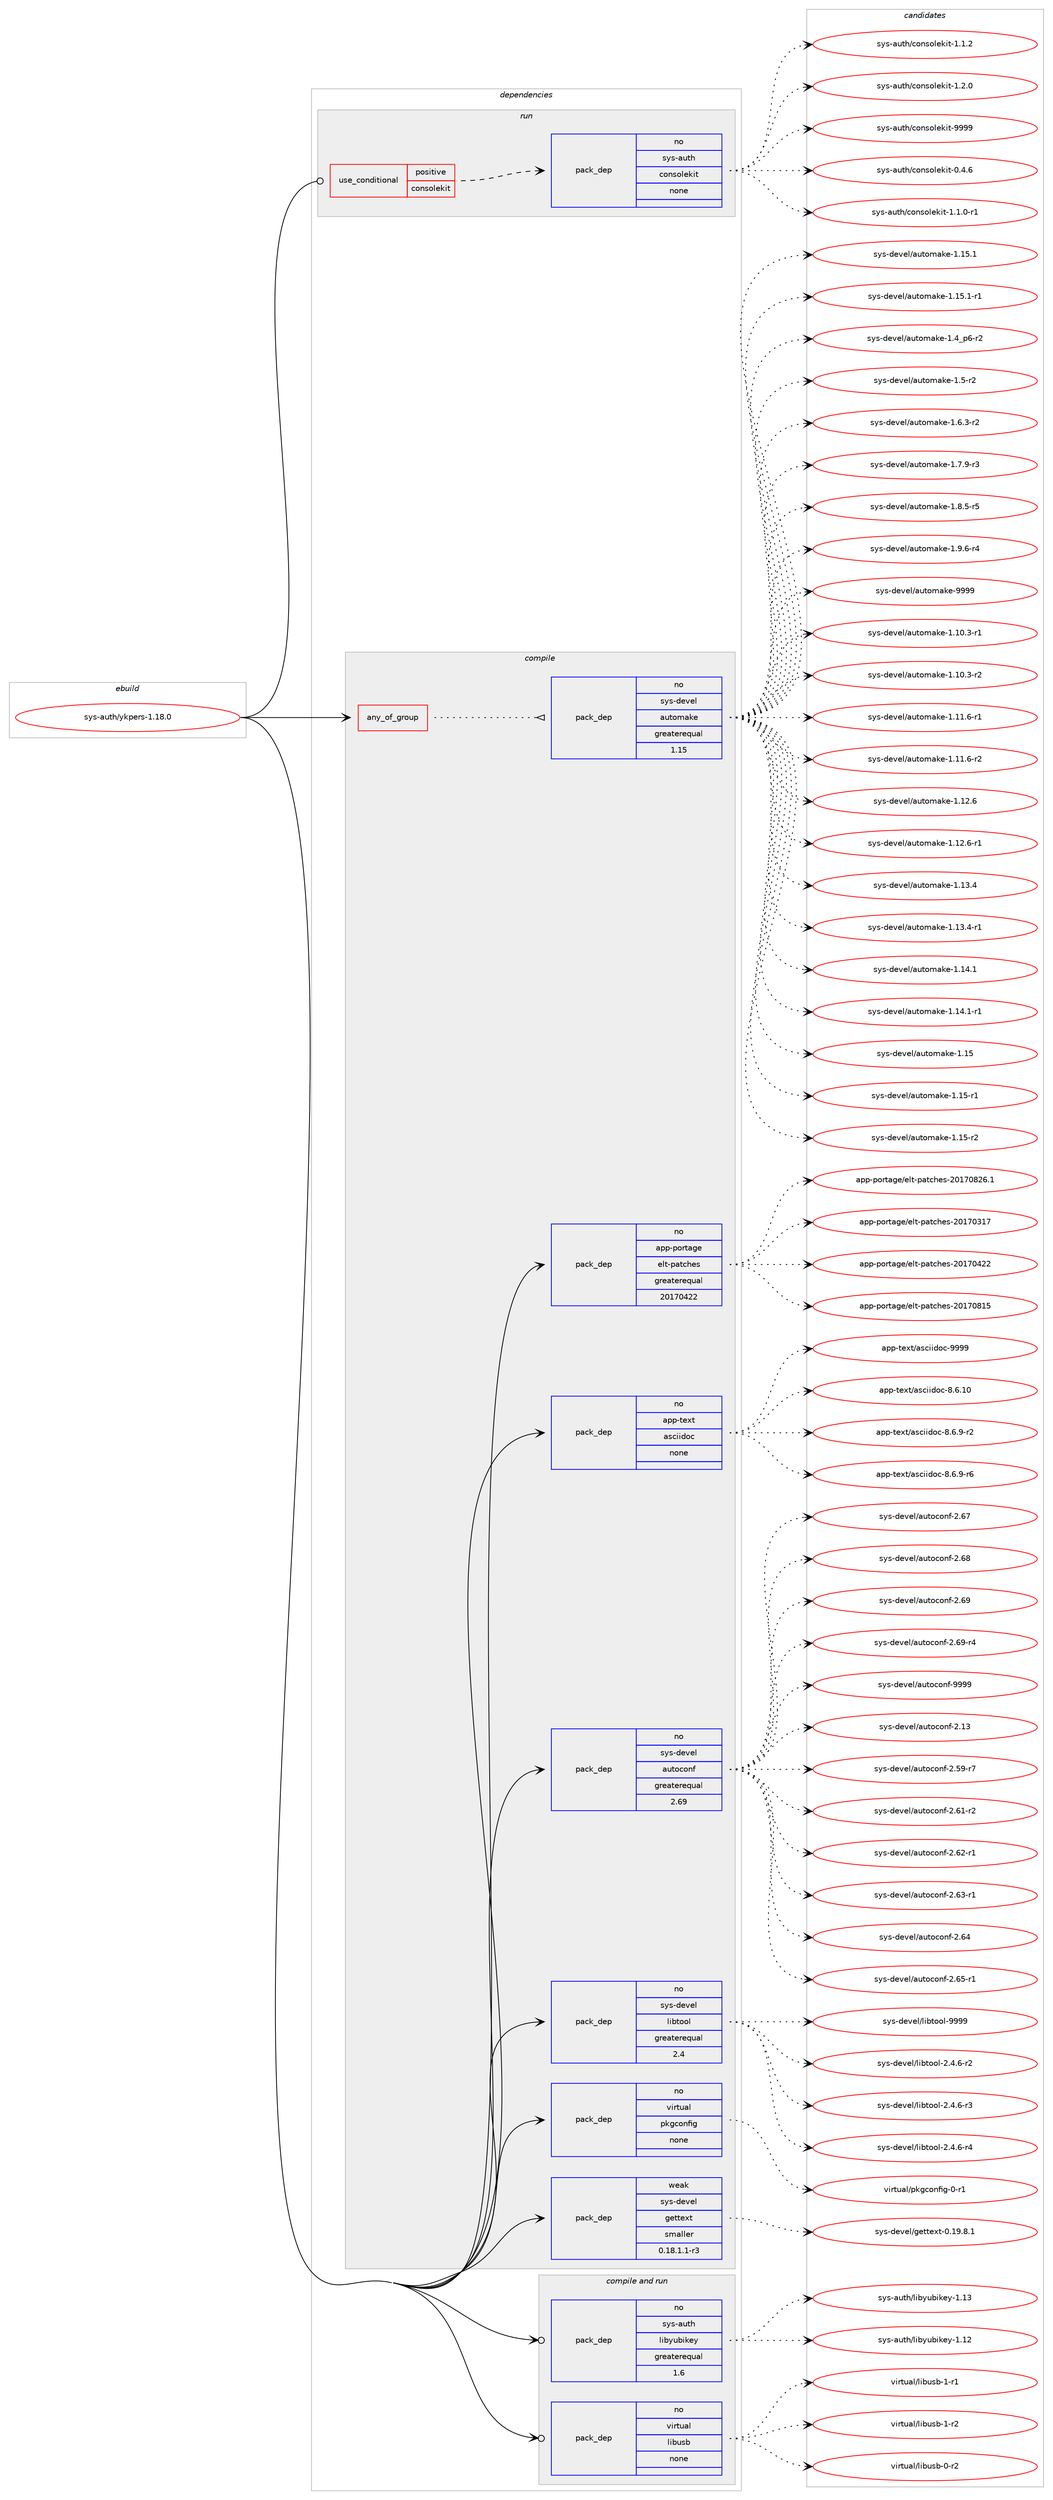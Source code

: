 digraph prolog {

# *************
# Graph options
# *************

newrank=true;
concentrate=true;
compound=true;
graph [rankdir=LR,fontname=Helvetica,fontsize=10,ranksep=1.5];#, ranksep=2.5, nodesep=0.2];
edge  [arrowhead=vee];
node  [fontname=Helvetica,fontsize=10];

# **********
# The ebuild
# **********

subgraph cluster_leftcol {
color=gray;
rank=same;
label=<<i>ebuild</i>>;
id [label="sys-auth/ykpers-1.18.0", color=red, width=4, href="../sys-auth/ykpers-1.18.0.svg"];
}

# ****************
# The dependencies
# ****************

subgraph cluster_midcol {
color=gray;
label=<<i>dependencies</i>>;
subgraph cluster_compile {
fillcolor="#eeeeee";
style=filled;
label=<<i>compile</i>>;
subgraph any8019 {
dependency475992 [label=<<TABLE BORDER="0" CELLBORDER="1" CELLSPACING="0" CELLPADDING="4"><TR><TD CELLPADDING="10">any_of_group</TD></TR></TABLE>>, shape=none, color=red];subgraph pack353068 {
dependency475993 [label=<<TABLE BORDER="0" CELLBORDER="1" CELLSPACING="0" CELLPADDING="4" WIDTH="220"><TR><TD ROWSPAN="6" CELLPADDING="30">pack_dep</TD></TR><TR><TD WIDTH="110">no</TD></TR><TR><TD>sys-devel</TD></TR><TR><TD>automake</TD></TR><TR><TD>greaterequal</TD></TR><TR><TD>1.15</TD></TR></TABLE>>, shape=none, color=blue];
}
dependency475992:e -> dependency475993:w [weight=20,style="dotted",arrowhead="oinv"];
}
id:e -> dependency475992:w [weight=20,style="solid",arrowhead="vee"];
subgraph pack353069 {
dependency475994 [label=<<TABLE BORDER="0" CELLBORDER="1" CELLSPACING="0" CELLPADDING="4" WIDTH="220"><TR><TD ROWSPAN="6" CELLPADDING="30">pack_dep</TD></TR><TR><TD WIDTH="110">no</TD></TR><TR><TD>app-portage</TD></TR><TR><TD>elt-patches</TD></TR><TR><TD>greaterequal</TD></TR><TR><TD>20170422</TD></TR></TABLE>>, shape=none, color=blue];
}
id:e -> dependency475994:w [weight=20,style="solid",arrowhead="vee"];
subgraph pack353070 {
dependency475995 [label=<<TABLE BORDER="0" CELLBORDER="1" CELLSPACING="0" CELLPADDING="4" WIDTH="220"><TR><TD ROWSPAN="6" CELLPADDING="30">pack_dep</TD></TR><TR><TD WIDTH="110">no</TD></TR><TR><TD>app-text</TD></TR><TR><TD>asciidoc</TD></TR><TR><TD>none</TD></TR><TR><TD></TD></TR></TABLE>>, shape=none, color=blue];
}
id:e -> dependency475995:w [weight=20,style="solid",arrowhead="vee"];
subgraph pack353071 {
dependency475996 [label=<<TABLE BORDER="0" CELLBORDER="1" CELLSPACING="0" CELLPADDING="4" WIDTH="220"><TR><TD ROWSPAN="6" CELLPADDING="30">pack_dep</TD></TR><TR><TD WIDTH="110">no</TD></TR><TR><TD>sys-devel</TD></TR><TR><TD>autoconf</TD></TR><TR><TD>greaterequal</TD></TR><TR><TD>2.69</TD></TR></TABLE>>, shape=none, color=blue];
}
id:e -> dependency475996:w [weight=20,style="solid",arrowhead="vee"];
subgraph pack353072 {
dependency475997 [label=<<TABLE BORDER="0" CELLBORDER="1" CELLSPACING="0" CELLPADDING="4" WIDTH="220"><TR><TD ROWSPAN="6" CELLPADDING="30">pack_dep</TD></TR><TR><TD WIDTH="110">no</TD></TR><TR><TD>sys-devel</TD></TR><TR><TD>libtool</TD></TR><TR><TD>greaterequal</TD></TR><TR><TD>2.4</TD></TR></TABLE>>, shape=none, color=blue];
}
id:e -> dependency475997:w [weight=20,style="solid",arrowhead="vee"];
subgraph pack353073 {
dependency475998 [label=<<TABLE BORDER="0" CELLBORDER="1" CELLSPACING="0" CELLPADDING="4" WIDTH="220"><TR><TD ROWSPAN="6" CELLPADDING="30">pack_dep</TD></TR><TR><TD WIDTH="110">no</TD></TR><TR><TD>virtual</TD></TR><TR><TD>pkgconfig</TD></TR><TR><TD>none</TD></TR><TR><TD></TD></TR></TABLE>>, shape=none, color=blue];
}
id:e -> dependency475998:w [weight=20,style="solid",arrowhead="vee"];
subgraph pack353074 {
dependency475999 [label=<<TABLE BORDER="0" CELLBORDER="1" CELLSPACING="0" CELLPADDING="4" WIDTH="220"><TR><TD ROWSPAN="6" CELLPADDING="30">pack_dep</TD></TR><TR><TD WIDTH="110">weak</TD></TR><TR><TD>sys-devel</TD></TR><TR><TD>gettext</TD></TR><TR><TD>smaller</TD></TR><TR><TD>0.18.1.1-r3</TD></TR></TABLE>>, shape=none, color=blue];
}
id:e -> dependency475999:w [weight=20,style="solid",arrowhead="vee"];
}
subgraph cluster_compileandrun {
fillcolor="#eeeeee";
style=filled;
label=<<i>compile and run</i>>;
subgraph pack353075 {
dependency476000 [label=<<TABLE BORDER="0" CELLBORDER="1" CELLSPACING="0" CELLPADDING="4" WIDTH="220"><TR><TD ROWSPAN="6" CELLPADDING="30">pack_dep</TD></TR><TR><TD WIDTH="110">no</TD></TR><TR><TD>sys-auth</TD></TR><TR><TD>libyubikey</TD></TR><TR><TD>greaterequal</TD></TR><TR><TD>1.6</TD></TR></TABLE>>, shape=none, color=blue];
}
id:e -> dependency476000:w [weight=20,style="solid",arrowhead="odotvee"];
subgraph pack353076 {
dependency476001 [label=<<TABLE BORDER="0" CELLBORDER="1" CELLSPACING="0" CELLPADDING="4" WIDTH="220"><TR><TD ROWSPAN="6" CELLPADDING="30">pack_dep</TD></TR><TR><TD WIDTH="110">no</TD></TR><TR><TD>virtual</TD></TR><TR><TD>libusb</TD></TR><TR><TD>none</TD></TR><TR><TD></TD></TR></TABLE>>, shape=none, color=blue];
}
id:e -> dependency476001:w [weight=20,style="solid",arrowhead="odotvee"];
}
subgraph cluster_run {
fillcolor="#eeeeee";
style=filled;
label=<<i>run</i>>;
subgraph cond114630 {
dependency476002 [label=<<TABLE BORDER="0" CELLBORDER="1" CELLSPACING="0" CELLPADDING="4"><TR><TD ROWSPAN="3" CELLPADDING="10">use_conditional</TD></TR><TR><TD>positive</TD></TR><TR><TD>consolekit</TD></TR></TABLE>>, shape=none, color=red];
subgraph pack353077 {
dependency476003 [label=<<TABLE BORDER="0" CELLBORDER="1" CELLSPACING="0" CELLPADDING="4" WIDTH="220"><TR><TD ROWSPAN="6" CELLPADDING="30">pack_dep</TD></TR><TR><TD WIDTH="110">no</TD></TR><TR><TD>sys-auth</TD></TR><TR><TD>consolekit</TD></TR><TR><TD>none</TD></TR><TR><TD></TD></TR></TABLE>>, shape=none, color=blue];
}
dependency476002:e -> dependency476003:w [weight=20,style="dashed",arrowhead="vee"];
}
id:e -> dependency476002:w [weight=20,style="solid",arrowhead="odot"];
}
}

# **************
# The candidates
# **************

subgraph cluster_choices {
rank=same;
color=gray;
label=<<i>candidates</i>>;

subgraph choice353068 {
color=black;
nodesep=1;
choice11512111545100101118101108479711711611110997107101454946494846514511449 [label="sys-devel/automake-1.10.3-r1", color=red, width=4,href="../sys-devel/automake-1.10.3-r1.svg"];
choice11512111545100101118101108479711711611110997107101454946494846514511450 [label="sys-devel/automake-1.10.3-r2", color=red, width=4,href="../sys-devel/automake-1.10.3-r2.svg"];
choice11512111545100101118101108479711711611110997107101454946494946544511449 [label="sys-devel/automake-1.11.6-r1", color=red, width=4,href="../sys-devel/automake-1.11.6-r1.svg"];
choice11512111545100101118101108479711711611110997107101454946494946544511450 [label="sys-devel/automake-1.11.6-r2", color=red, width=4,href="../sys-devel/automake-1.11.6-r2.svg"];
choice1151211154510010111810110847971171161111099710710145494649504654 [label="sys-devel/automake-1.12.6", color=red, width=4,href="../sys-devel/automake-1.12.6.svg"];
choice11512111545100101118101108479711711611110997107101454946495046544511449 [label="sys-devel/automake-1.12.6-r1", color=red, width=4,href="../sys-devel/automake-1.12.6-r1.svg"];
choice1151211154510010111810110847971171161111099710710145494649514652 [label="sys-devel/automake-1.13.4", color=red, width=4,href="../sys-devel/automake-1.13.4.svg"];
choice11512111545100101118101108479711711611110997107101454946495146524511449 [label="sys-devel/automake-1.13.4-r1", color=red, width=4,href="../sys-devel/automake-1.13.4-r1.svg"];
choice1151211154510010111810110847971171161111099710710145494649524649 [label="sys-devel/automake-1.14.1", color=red, width=4,href="../sys-devel/automake-1.14.1.svg"];
choice11512111545100101118101108479711711611110997107101454946495246494511449 [label="sys-devel/automake-1.14.1-r1", color=red, width=4,href="../sys-devel/automake-1.14.1-r1.svg"];
choice115121115451001011181011084797117116111109971071014549464953 [label="sys-devel/automake-1.15", color=red, width=4,href="../sys-devel/automake-1.15.svg"];
choice1151211154510010111810110847971171161111099710710145494649534511449 [label="sys-devel/automake-1.15-r1", color=red, width=4,href="../sys-devel/automake-1.15-r1.svg"];
choice1151211154510010111810110847971171161111099710710145494649534511450 [label="sys-devel/automake-1.15-r2", color=red, width=4,href="../sys-devel/automake-1.15-r2.svg"];
choice1151211154510010111810110847971171161111099710710145494649534649 [label="sys-devel/automake-1.15.1", color=red, width=4,href="../sys-devel/automake-1.15.1.svg"];
choice11512111545100101118101108479711711611110997107101454946495346494511449 [label="sys-devel/automake-1.15.1-r1", color=red, width=4,href="../sys-devel/automake-1.15.1-r1.svg"];
choice115121115451001011181011084797117116111109971071014549465295112544511450 [label="sys-devel/automake-1.4_p6-r2", color=red, width=4,href="../sys-devel/automake-1.4_p6-r2.svg"];
choice11512111545100101118101108479711711611110997107101454946534511450 [label="sys-devel/automake-1.5-r2", color=red, width=4,href="../sys-devel/automake-1.5-r2.svg"];
choice115121115451001011181011084797117116111109971071014549465446514511450 [label="sys-devel/automake-1.6.3-r2", color=red, width=4,href="../sys-devel/automake-1.6.3-r2.svg"];
choice115121115451001011181011084797117116111109971071014549465546574511451 [label="sys-devel/automake-1.7.9-r3", color=red, width=4,href="../sys-devel/automake-1.7.9-r3.svg"];
choice115121115451001011181011084797117116111109971071014549465646534511453 [label="sys-devel/automake-1.8.5-r5", color=red, width=4,href="../sys-devel/automake-1.8.5-r5.svg"];
choice115121115451001011181011084797117116111109971071014549465746544511452 [label="sys-devel/automake-1.9.6-r4", color=red, width=4,href="../sys-devel/automake-1.9.6-r4.svg"];
choice115121115451001011181011084797117116111109971071014557575757 [label="sys-devel/automake-9999", color=red, width=4,href="../sys-devel/automake-9999.svg"];
dependency475993:e -> choice11512111545100101118101108479711711611110997107101454946494846514511449:w [style=dotted,weight="100"];
dependency475993:e -> choice11512111545100101118101108479711711611110997107101454946494846514511450:w [style=dotted,weight="100"];
dependency475993:e -> choice11512111545100101118101108479711711611110997107101454946494946544511449:w [style=dotted,weight="100"];
dependency475993:e -> choice11512111545100101118101108479711711611110997107101454946494946544511450:w [style=dotted,weight="100"];
dependency475993:e -> choice1151211154510010111810110847971171161111099710710145494649504654:w [style=dotted,weight="100"];
dependency475993:e -> choice11512111545100101118101108479711711611110997107101454946495046544511449:w [style=dotted,weight="100"];
dependency475993:e -> choice1151211154510010111810110847971171161111099710710145494649514652:w [style=dotted,weight="100"];
dependency475993:e -> choice11512111545100101118101108479711711611110997107101454946495146524511449:w [style=dotted,weight="100"];
dependency475993:e -> choice1151211154510010111810110847971171161111099710710145494649524649:w [style=dotted,weight="100"];
dependency475993:e -> choice11512111545100101118101108479711711611110997107101454946495246494511449:w [style=dotted,weight="100"];
dependency475993:e -> choice115121115451001011181011084797117116111109971071014549464953:w [style=dotted,weight="100"];
dependency475993:e -> choice1151211154510010111810110847971171161111099710710145494649534511449:w [style=dotted,weight="100"];
dependency475993:e -> choice1151211154510010111810110847971171161111099710710145494649534511450:w [style=dotted,weight="100"];
dependency475993:e -> choice1151211154510010111810110847971171161111099710710145494649534649:w [style=dotted,weight="100"];
dependency475993:e -> choice11512111545100101118101108479711711611110997107101454946495346494511449:w [style=dotted,weight="100"];
dependency475993:e -> choice115121115451001011181011084797117116111109971071014549465295112544511450:w [style=dotted,weight="100"];
dependency475993:e -> choice11512111545100101118101108479711711611110997107101454946534511450:w [style=dotted,weight="100"];
dependency475993:e -> choice115121115451001011181011084797117116111109971071014549465446514511450:w [style=dotted,weight="100"];
dependency475993:e -> choice115121115451001011181011084797117116111109971071014549465546574511451:w [style=dotted,weight="100"];
dependency475993:e -> choice115121115451001011181011084797117116111109971071014549465646534511453:w [style=dotted,weight="100"];
dependency475993:e -> choice115121115451001011181011084797117116111109971071014549465746544511452:w [style=dotted,weight="100"];
dependency475993:e -> choice115121115451001011181011084797117116111109971071014557575757:w [style=dotted,weight="100"];
}
subgraph choice353069 {
color=black;
nodesep=1;
choice97112112451121111141169710310147101108116451129711699104101115455048495548514955 [label="app-portage/elt-patches-20170317", color=red, width=4,href="../app-portage/elt-patches-20170317.svg"];
choice97112112451121111141169710310147101108116451129711699104101115455048495548525050 [label="app-portage/elt-patches-20170422", color=red, width=4,href="../app-portage/elt-patches-20170422.svg"];
choice97112112451121111141169710310147101108116451129711699104101115455048495548564953 [label="app-portage/elt-patches-20170815", color=red, width=4,href="../app-portage/elt-patches-20170815.svg"];
choice971121124511211111411697103101471011081164511297116991041011154550484955485650544649 [label="app-portage/elt-patches-20170826.1", color=red, width=4,href="../app-portage/elt-patches-20170826.1.svg"];
dependency475994:e -> choice97112112451121111141169710310147101108116451129711699104101115455048495548514955:w [style=dotted,weight="100"];
dependency475994:e -> choice97112112451121111141169710310147101108116451129711699104101115455048495548525050:w [style=dotted,weight="100"];
dependency475994:e -> choice97112112451121111141169710310147101108116451129711699104101115455048495548564953:w [style=dotted,weight="100"];
dependency475994:e -> choice971121124511211111411697103101471011081164511297116991041011154550484955485650544649:w [style=dotted,weight="100"];
}
subgraph choice353070 {
color=black;
nodesep=1;
choice97112112451161011201164797115991051051001119945564654464948 [label="app-text/asciidoc-8.6.10", color=red, width=4,href="../app-text/asciidoc-8.6.10.svg"];
choice9711211245116101120116479711599105105100111994556465446574511450 [label="app-text/asciidoc-8.6.9-r2", color=red, width=4,href="../app-text/asciidoc-8.6.9-r2.svg"];
choice9711211245116101120116479711599105105100111994556465446574511454 [label="app-text/asciidoc-8.6.9-r6", color=red, width=4,href="../app-text/asciidoc-8.6.9-r6.svg"];
choice9711211245116101120116479711599105105100111994557575757 [label="app-text/asciidoc-9999", color=red, width=4,href="../app-text/asciidoc-9999.svg"];
dependency475995:e -> choice97112112451161011201164797115991051051001119945564654464948:w [style=dotted,weight="100"];
dependency475995:e -> choice9711211245116101120116479711599105105100111994556465446574511450:w [style=dotted,weight="100"];
dependency475995:e -> choice9711211245116101120116479711599105105100111994556465446574511454:w [style=dotted,weight="100"];
dependency475995:e -> choice9711211245116101120116479711599105105100111994557575757:w [style=dotted,weight="100"];
}
subgraph choice353071 {
color=black;
nodesep=1;
choice115121115451001011181011084797117116111991111101024550464951 [label="sys-devel/autoconf-2.13", color=red, width=4,href="../sys-devel/autoconf-2.13.svg"];
choice1151211154510010111810110847971171161119911111010245504653574511455 [label="sys-devel/autoconf-2.59-r7", color=red, width=4,href="../sys-devel/autoconf-2.59-r7.svg"];
choice1151211154510010111810110847971171161119911111010245504654494511450 [label="sys-devel/autoconf-2.61-r2", color=red, width=4,href="../sys-devel/autoconf-2.61-r2.svg"];
choice1151211154510010111810110847971171161119911111010245504654504511449 [label="sys-devel/autoconf-2.62-r1", color=red, width=4,href="../sys-devel/autoconf-2.62-r1.svg"];
choice1151211154510010111810110847971171161119911111010245504654514511449 [label="sys-devel/autoconf-2.63-r1", color=red, width=4,href="../sys-devel/autoconf-2.63-r1.svg"];
choice115121115451001011181011084797117116111991111101024550465452 [label="sys-devel/autoconf-2.64", color=red, width=4,href="../sys-devel/autoconf-2.64.svg"];
choice1151211154510010111810110847971171161119911111010245504654534511449 [label="sys-devel/autoconf-2.65-r1", color=red, width=4,href="../sys-devel/autoconf-2.65-r1.svg"];
choice115121115451001011181011084797117116111991111101024550465455 [label="sys-devel/autoconf-2.67", color=red, width=4,href="../sys-devel/autoconf-2.67.svg"];
choice115121115451001011181011084797117116111991111101024550465456 [label="sys-devel/autoconf-2.68", color=red, width=4,href="../sys-devel/autoconf-2.68.svg"];
choice115121115451001011181011084797117116111991111101024550465457 [label="sys-devel/autoconf-2.69", color=red, width=4,href="../sys-devel/autoconf-2.69.svg"];
choice1151211154510010111810110847971171161119911111010245504654574511452 [label="sys-devel/autoconf-2.69-r4", color=red, width=4,href="../sys-devel/autoconf-2.69-r4.svg"];
choice115121115451001011181011084797117116111991111101024557575757 [label="sys-devel/autoconf-9999", color=red, width=4,href="../sys-devel/autoconf-9999.svg"];
dependency475996:e -> choice115121115451001011181011084797117116111991111101024550464951:w [style=dotted,weight="100"];
dependency475996:e -> choice1151211154510010111810110847971171161119911111010245504653574511455:w [style=dotted,weight="100"];
dependency475996:e -> choice1151211154510010111810110847971171161119911111010245504654494511450:w [style=dotted,weight="100"];
dependency475996:e -> choice1151211154510010111810110847971171161119911111010245504654504511449:w [style=dotted,weight="100"];
dependency475996:e -> choice1151211154510010111810110847971171161119911111010245504654514511449:w [style=dotted,weight="100"];
dependency475996:e -> choice115121115451001011181011084797117116111991111101024550465452:w [style=dotted,weight="100"];
dependency475996:e -> choice1151211154510010111810110847971171161119911111010245504654534511449:w [style=dotted,weight="100"];
dependency475996:e -> choice115121115451001011181011084797117116111991111101024550465455:w [style=dotted,weight="100"];
dependency475996:e -> choice115121115451001011181011084797117116111991111101024550465456:w [style=dotted,weight="100"];
dependency475996:e -> choice115121115451001011181011084797117116111991111101024550465457:w [style=dotted,weight="100"];
dependency475996:e -> choice1151211154510010111810110847971171161119911111010245504654574511452:w [style=dotted,weight="100"];
dependency475996:e -> choice115121115451001011181011084797117116111991111101024557575757:w [style=dotted,weight="100"];
}
subgraph choice353072 {
color=black;
nodesep=1;
choice1151211154510010111810110847108105981161111111084550465246544511450 [label="sys-devel/libtool-2.4.6-r2", color=red, width=4,href="../sys-devel/libtool-2.4.6-r2.svg"];
choice1151211154510010111810110847108105981161111111084550465246544511451 [label="sys-devel/libtool-2.4.6-r3", color=red, width=4,href="../sys-devel/libtool-2.4.6-r3.svg"];
choice1151211154510010111810110847108105981161111111084550465246544511452 [label="sys-devel/libtool-2.4.6-r4", color=red, width=4,href="../sys-devel/libtool-2.4.6-r4.svg"];
choice1151211154510010111810110847108105981161111111084557575757 [label="sys-devel/libtool-9999", color=red, width=4,href="../sys-devel/libtool-9999.svg"];
dependency475997:e -> choice1151211154510010111810110847108105981161111111084550465246544511450:w [style=dotted,weight="100"];
dependency475997:e -> choice1151211154510010111810110847108105981161111111084550465246544511451:w [style=dotted,weight="100"];
dependency475997:e -> choice1151211154510010111810110847108105981161111111084550465246544511452:w [style=dotted,weight="100"];
dependency475997:e -> choice1151211154510010111810110847108105981161111111084557575757:w [style=dotted,weight="100"];
}
subgraph choice353073 {
color=black;
nodesep=1;
choice11810511411611797108471121071039911111010210510345484511449 [label="virtual/pkgconfig-0-r1", color=red, width=4,href="../virtual/pkgconfig-0-r1.svg"];
dependency475998:e -> choice11810511411611797108471121071039911111010210510345484511449:w [style=dotted,weight="100"];
}
subgraph choice353074 {
color=black;
nodesep=1;
choice1151211154510010111810110847103101116116101120116454846495746564649 [label="sys-devel/gettext-0.19.8.1", color=red, width=4,href="../sys-devel/gettext-0.19.8.1.svg"];
dependency475999:e -> choice1151211154510010111810110847103101116116101120116454846495746564649:w [style=dotted,weight="100"];
}
subgraph choice353075 {
color=black;
nodesep=1;
choice11512111545971171161044710810598121117981051071011214549464950 [label="sys-auth/libyubikey-1.12", color=red, width=4,href="../sys-auth/libyubikey-1.12.svg"];
choice11512111545971171161044710810598121117981051071011214549464951 [label="sys-auth/libyubikey-1.13", color=red, width=4,href="../sys-auth/libyubikey-1.13.svg"];
dependency476000:e -> choice11512111545971171161044710810598121117981051071011214549464950:w [style=dotted,weight="100"];
dependency476000:e -> choice11512111545971171161044710810598121117981051071011214549464951:w [style=dotted,weight="100"];
}
subgraph choice353076 {
color=black;
nodesep=1;
choice1181051141161179710847108105981171159845484511450 [label="virtual/libusb-0-r2", color=red, width=4,href="../virtual/libusb-0-r2.svg"];
choice1181051141161179710847108105981171159845494511449 [label="virtual/libusb-1-r1", color=red, width=4,href="../virtual/libusb-1-r1.svg"];
choice1181051141161179710847108105981171159845494511450 [label="virtual/libusb-1-r2", color=red, width=4,href="../virtual/libusb-1-r2.svg"];
dependency476001:e -> choice1181051141161179710847108105981171159845484511450:w [style=dotted,weight="100"];
dependency476001:e -> choice1181051141161179710847108105981171159845494511449:w [style=dotted,weight="100"];
dependency476001:e -> choice1181051141161179710847108105981171159845494511450:w [style=dotted,weight="100"];
}
subgraph choice353077 {
color=black;
nodesep=1;
choice11512111545971171161044799111110115111108101107105116454846524654 [label="sys-auth/consolekit-0.4.6", color=red, width=4,href="../sys-auth/consolekit-0.4.6.svg"];
choice115121115459711711610447991111101151111081011071051164549464946484511449 [label="sys-auth/consolekit-1.1.0-r1", color=red, width=4,href="../sys-auth/consolekit-1.1.0-r1.svg"];
choice11512111545971171161044799111110115111108101107105116454946494650 [label="sys-auth/consolekit-1.1.2", color=red, width=4,href="../sys-auth/consolekit-1.1.2.svg"];
choice11512111545971171161044799111110115111108101107105116454946504648 [label="sys-auth/consolekit-1.2.0", color=red, width=4,href="../sys-auth/consolekit-1.2.0.svg"];
choice115121115459711711610447991111101151111081011071051164557575757 [label="sys-auth/consolekit-9999", color=red, width=4,href="../sys-auth/consolekit-9999.svg"];
dependency476003:e -> choice11512111545971171161044799111110115111108101107105116454846524654:w [style=dotted,weight="100"];
dependency476003:e -> choice115121115459711711610447991111101151111081011071051164549464946484511449:w [style=dotted,weight="100"];
dependency476003:e -> choice11512111545971171161044799111110115111108101107105116454946494650:w [style=dotted,weight="100"];
dependency476003:e -> choice11512111545971171161044799111110115111108101107105116454946504648:w [style=dotted,weight="100"];
dependency476003:e -> choice115121115459711711610447991111101151111081011071051164557575757:w [style=dotted,weight="100"];
}
}

}

